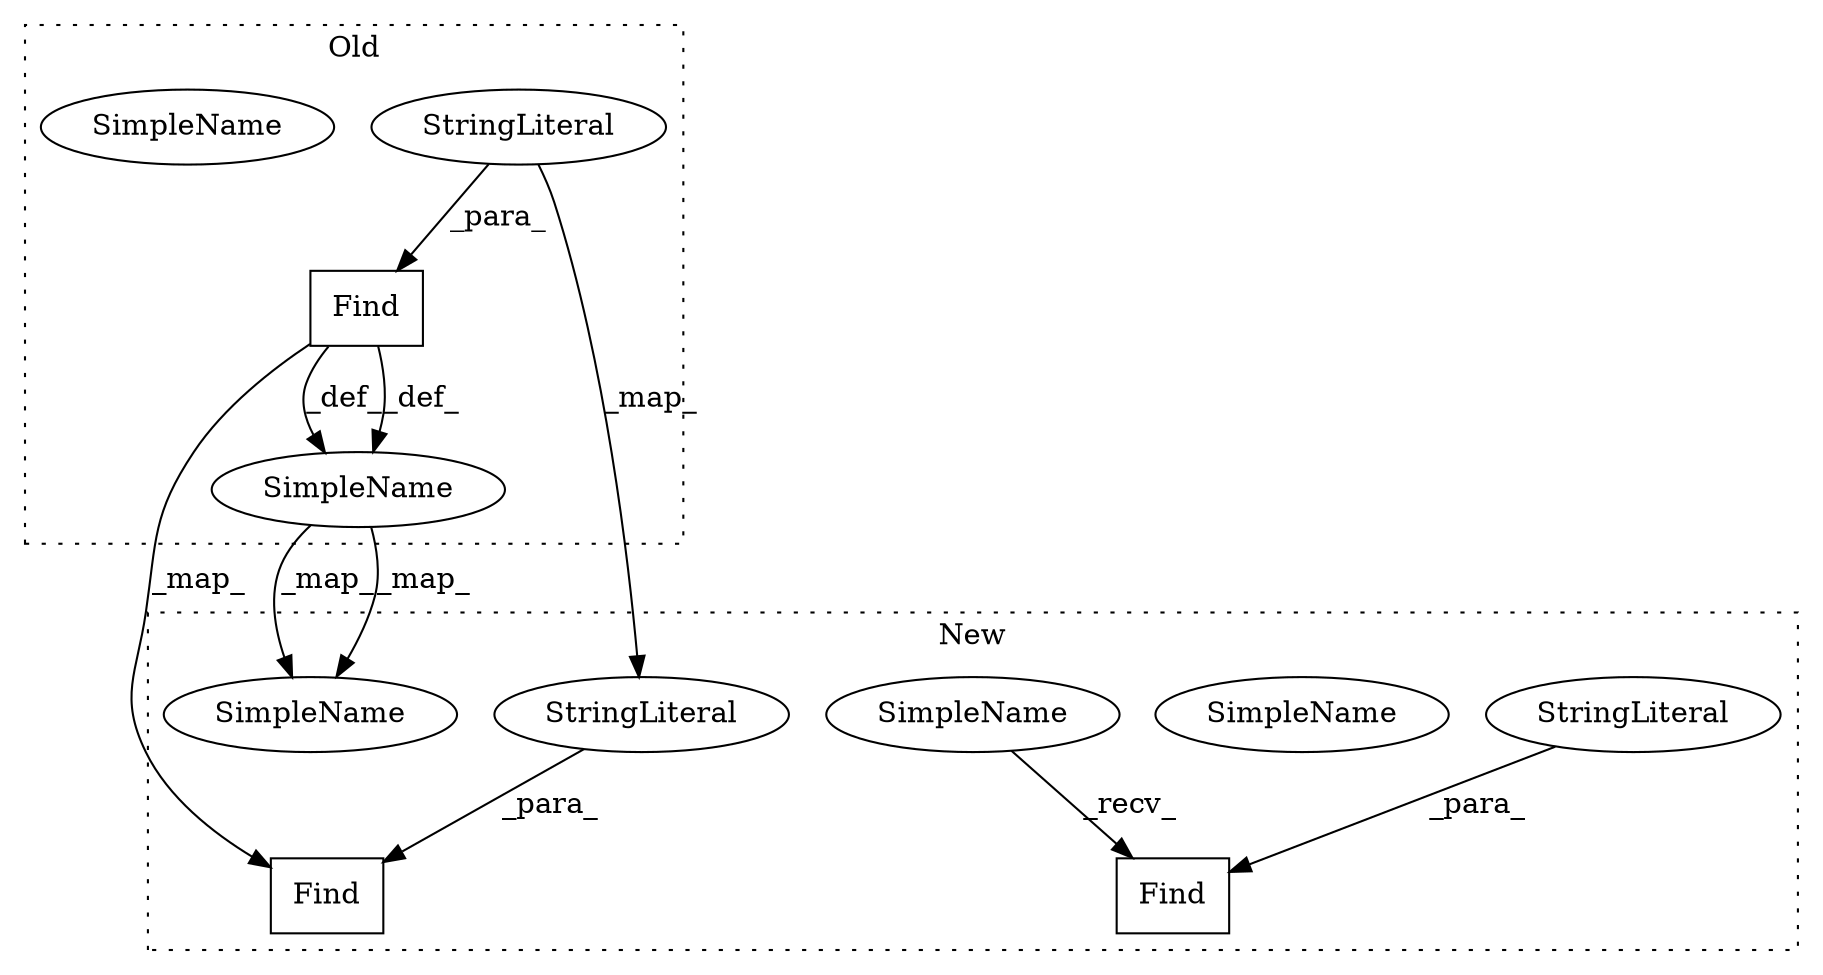 digraph G {
subgraph cluster0 {
1 [label="Find" a="32" s="1442,1462" l="5,1" shape="box"];
3 [label="StringLiteral" a="45" s="1447" l="15" shape="ellipse"];
5 [label="SimpleName" a="42" s="1413" l="15" shape="ellipse"];
8 [label="SimpleName" a="42" s="1413" l="15" shape="ellipse"];
label = "Old";
style="dotted";
}
subgraph cluster1 {
2 [label="Find" a="32" s="1493,1513" l="5,1" shape="box"];
4 [label="StringLiteral" a="45" s="1498" l="15" shape="ellipse"];
6 [label="SimpleName" a="42" s="1555" l="22" shape="ellipse"];
7 [label="SimpleName" a="42" s="1555" l="22" shape="ellipse"];
9 [label="Find" a="32" s="1849,1866" l="5,1" shape="box"];
10 [label="StringLiteral" a="45" s="1854" l="12" shape="ellipse"];
11 [label="SimpleName" a="42" s="1838" l="10" shape="ellipse"];
label = "New";
style="dotted";
}
1 -> 8 [label="_def_"];
1 -> 8 [label="_def_"];
1 -> 2 [label="_map_"];
3 -> 1 [label="_para_"];
3 -> 4 [label="_map_"];
4 -> 2 [label="_para_"];
8 -> 7 [label="_map_"];
8 -> 7 [label="_map_"];
10 -> 9 [label="_para_"];
11 -> 9 [label="_recv_"];
}